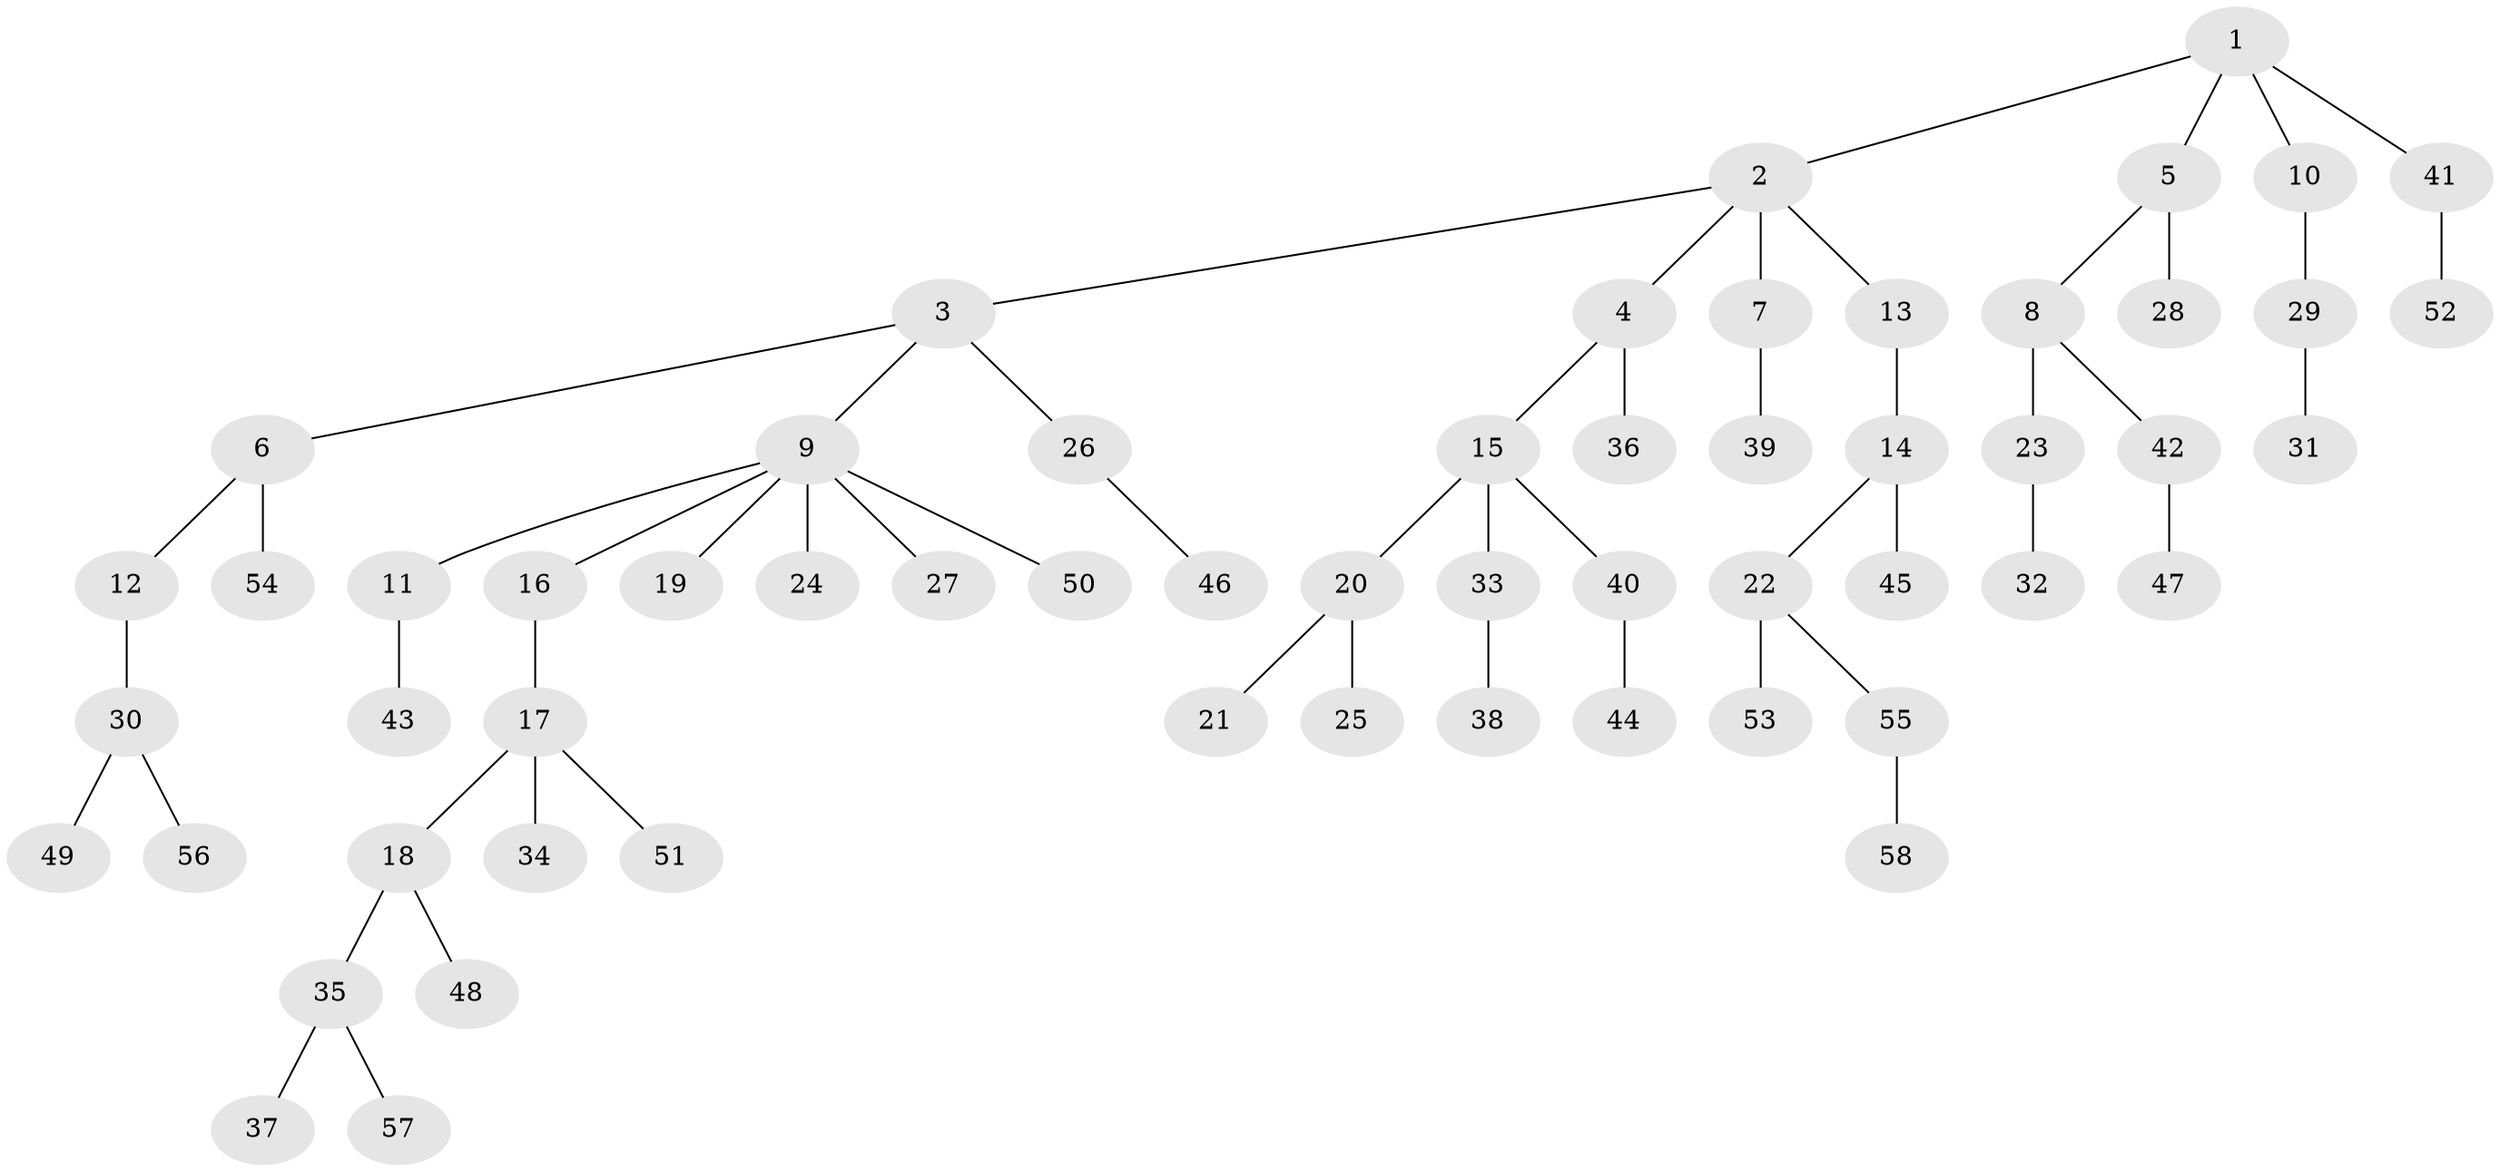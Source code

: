 // coarse degree distribution, {4: 0.13513513513513514, 5: 0.02702702702702703, 2: 0.13513513513513514, 1: 0.5945945945945946, 3: 0.08108108108108109, 6: 0.02702702702702703}
// Generated by graph-tools (version 1.1) at 2025/52/02/27/25 19:52:12]
// undirected, 58 vertices, 57 edges
graph export_dot {
graph [start="1"]
  node [color=gray90,style=filled];
  1;
  2;
  3;
  4;
  5;
  6;
  7;
  8;
  9;
  10;
  11;
  12;
  13;
  14;
  15;
  16;
  17;
  18;
  19;
  20;
  21;
  22;
  23;
  24;
  25;
  26;
  27;
  28;
  29;
  30;
  31;
  32;
  33;
  34;
  35;
  36;
  37;
  38;
  39;
  40;
  41;
  42;
  43;
  44;
  45;
  46;
  47;
  48;
  49;
  50;
  51;
  52;
  53;
  54;
  55;
  56;
  57;
  58;
  1 -- 2;
  1 -- 5;
  1 -- 10;
  1 -- 41;
  2 -- 3;
  2 -- 4;
  2 -- 7;
  2 -- 13;
  3 -- 6;
  3 -- 9;
  3 -- 26;
  4 -- 15;
  4 -- 36;
  5 -- 8;
  5 -- 28;
  6 -- 12;
  6 -- 54;
  7 -- 39;
  8 -- 23;
  8 -- 42;
  9 -- 11;
  9 -- 16;
  9 -- 19;
  9 -- 24;
  9 -- 27;
  9 -- 50;
  10 -- 29;
  11 -- 43;
  12 -- 30;
  13 -- 14;
  14 -- 22;
  14 -- 45;
  15 -- 20;
  15 -- 33;
  15 -- 40;
  16 -- 17;
  17 -- 18;
  17 -- 34;
  17 -- 51;
  18 -- 35;
  18 -- 48;
  20 -- 21;
  20 -- 25;
  22 -- 53;
  22 -- 55;
  23 -- 32;
  26 -- 46;
  29 -- 31;
  30 -- 49;
  30 -- 56;
  33 -- 38;
  35 -- 37;
  35 -- 57;
  40 -- 44;
  41 -- 52;
  42 -- 47;
  55 -- 58;
}
